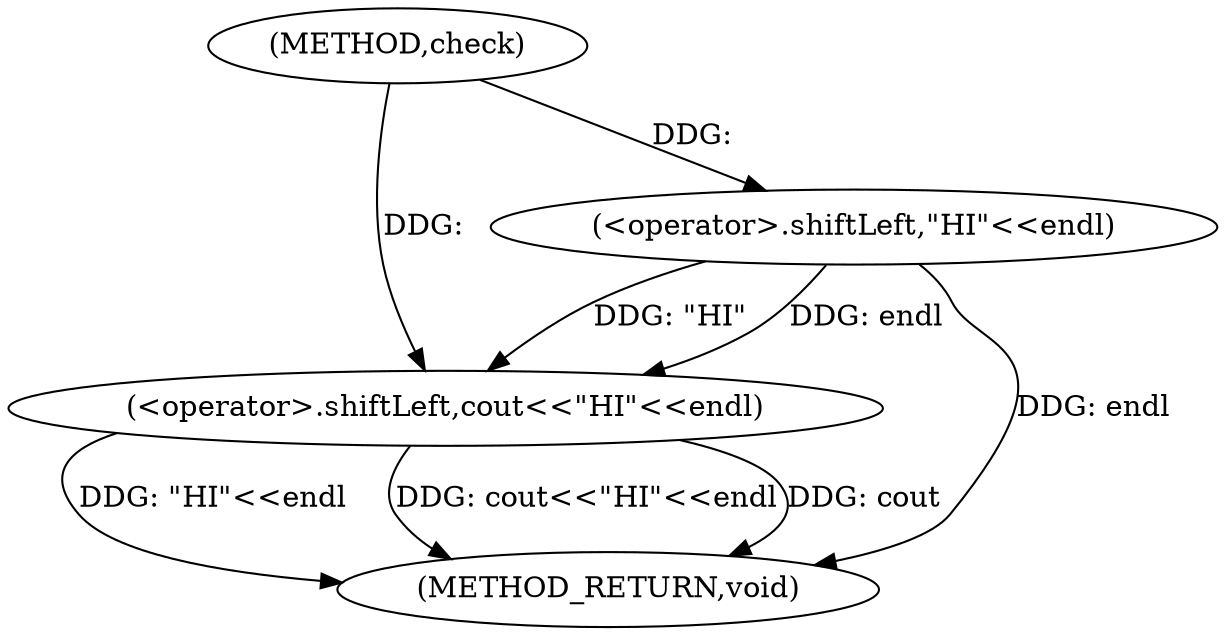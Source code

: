 digraph "check" {  
"1000268" [label = "(METHOD,check)" ]
"1000275" [label = "(METHOD_RETURN,void)" ]
"1000270" [label = "(<operator>.shiftLeft,cout<<\"HI\"<<endl)" ]
"1000272" [label = "(<operator>.shiftLeft,\"HI\"<<endl)" ]
  "1000270" -> "1000275"  [ label = "DDG: \"HI\"<<endl"] 
  "1000270" -> "1000275"  [ label = "DDG: cout<<\"HI\"<<endl"] 
  "1000272" -> "1000275"  [ label = "DDG: endl"] 
  "1000270" -> "1000275"  [ label = "DDG: cout"] 
  "1000268" -> "1000270"  [ label = "DDG: "] 
  "1000272" -> "1000270"  [ label = "DDG: \"HI\""] 
  "1000272" -> "1000270"  [ label = "DDG: endl"] 
  "1000268" -> "1000272"  [ label = "DDG: "] 
}

